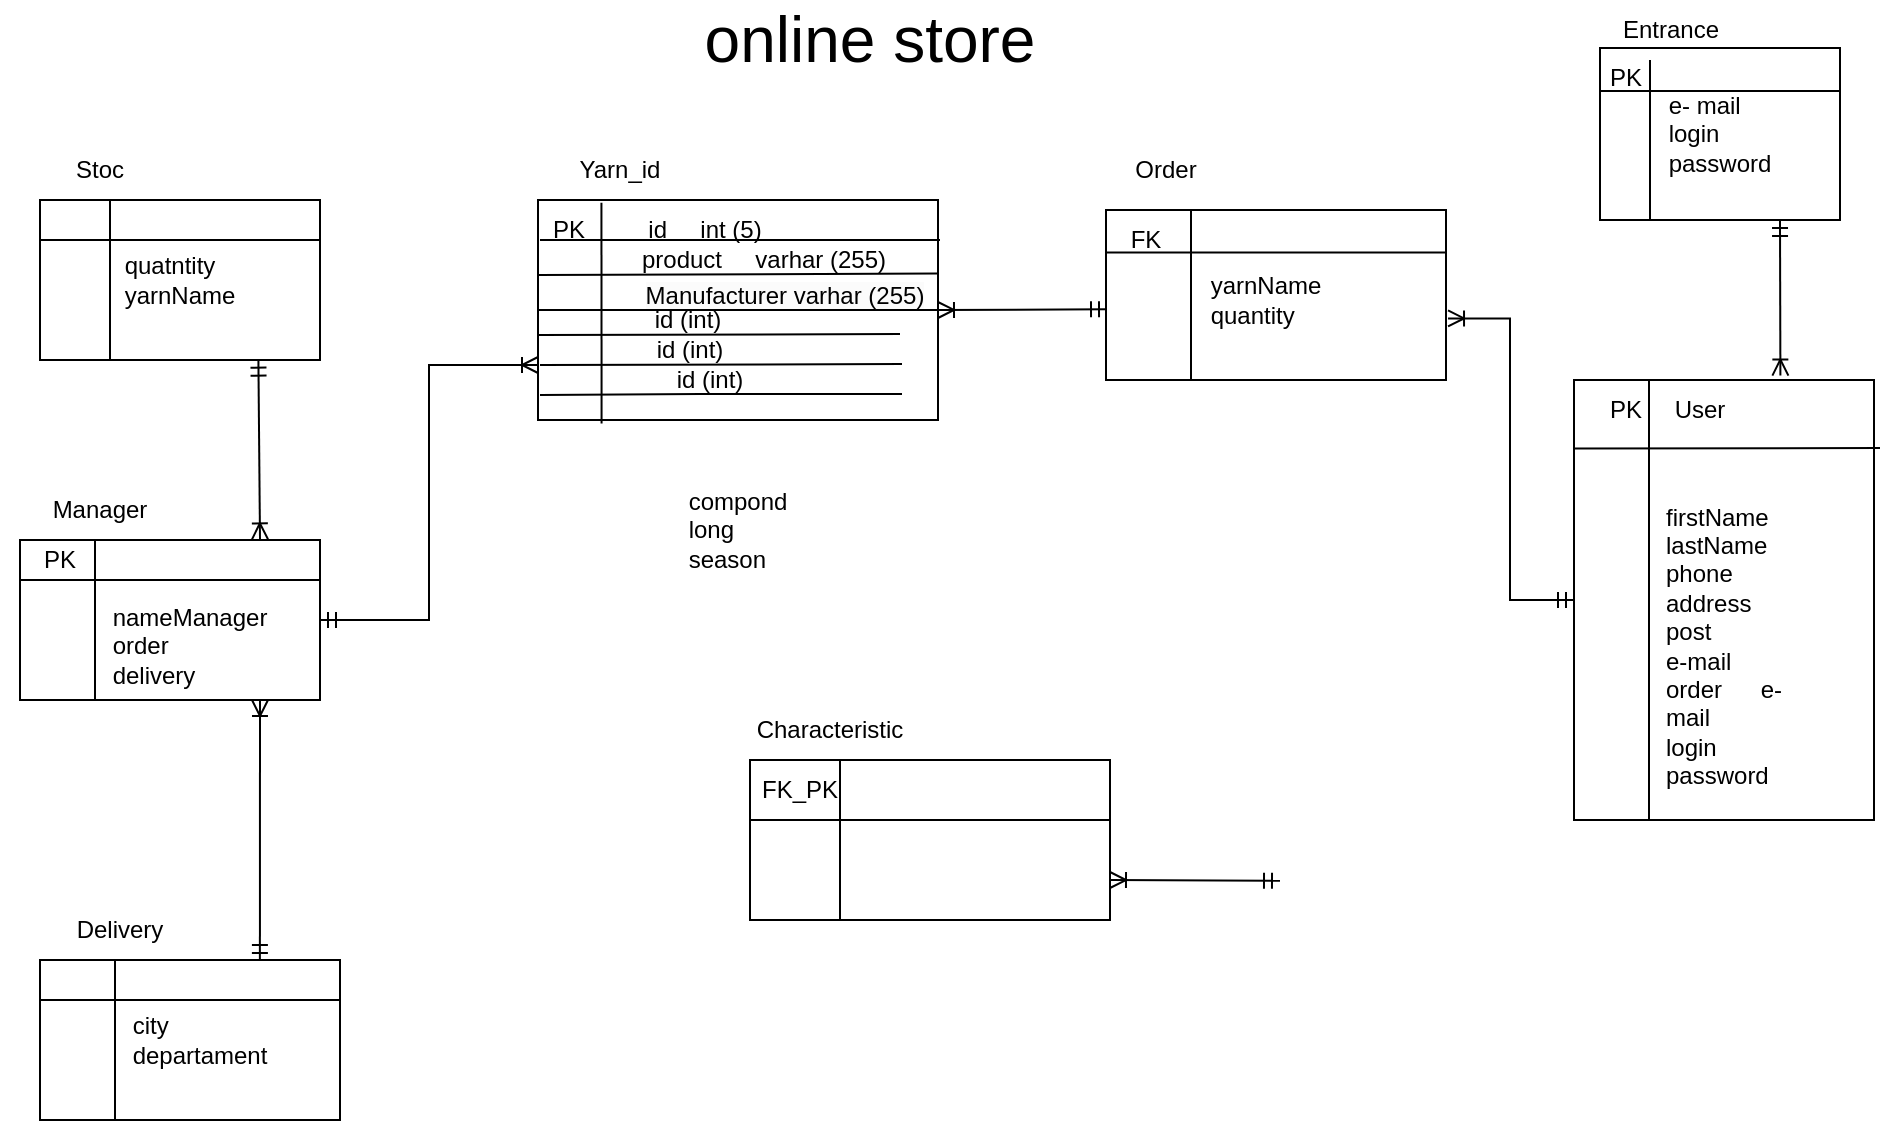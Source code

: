 <mxfile version="21.6.1" type="github">
  <diagram name="Страница 1" id="T4Ymd4aeEVdObeijaIQG">
    <mxGraphModel dx="1172" dy="157" grid="1" gridSize="10" guides="1" tooltips="1" connect="1" arrows="1" fold="1" page="1" pageScale="1" pageWidth="827" pageHeight="1169" math="0" shadow="0">
      <root>
        <mxCell id="0" />
        <mxCell id="1" parent="0" />
        <mxCell id="0Lf7RoLiXzNrAuDKem5A-1" value="&lt;div style=&quot;text-align: left;&quot;&gt;&lt;span style=&quot;background-color: initial;&quot;&gt;e- mail&lt;/span&gt;&lt;/div&gt;&lt;div style=&quot;text-align: left;&quot;&gt;&lt;span style=&quot;background-color: initial;&quot;&gt;login&lt;/span&gt;&lt;/div&gt;&lt;div style=&quot;text-align: left;&quot;&gt;&lt;span style=&quot;background-color: initial;&quot;&gt;password&lt;/span&gt;&lt;/div&gt;" style="rounded=0;whiteSpace=wrap;html=1;" parent="1" vertex="1">
          <mxGeometry x="670" y="44" width="120" height="86" as="geometry" />
        </mxCell>
        <mxCell id="0Lf7RoLiXzNrAuDKem5A-4" value="" style="endArrow=none;html=1;rounded=0;entryX=1;entryY=0.25;entryDx=0;entryDy=0;exitX=0;exitY=0.25;exitDx=0;exitDy=0;" parent="1" source="0Lf7RoLiXzNrAuDKem5A-1" target="0Lf7RoLiXzNrAuDKem5A-1" edge="1">
          <mxGeometry width="50" height="50" relative="1" as="geometry">
            <mxPoint x="715" y="102" as="sourcePoint" />
            <mxPoint x="765" y="52" as="targetPoint" />
          </mxGeometry>
        </mxCell>
        <mxCell id="0Lf7RoLiXzNrAuDKem5A-5" value="" style="endArrow=none;html=1;rounded=0;" parent="1" edge="1">
          <mxGeometry width="50" height="50" relative="1" as="geometry">
            <mxPoint x="695" y="130" as="sourcePoint" />
            <mxPoint x="695" y="50" as="targetPoint" />
            <Array as="points">
              <mxPoint x="695" y="82" />
            </Array>
          </mxGeometry>
        </mxCell>
        <mxCell id="0Lf7RoLiXzNrAuDKem5A-6" value="Entrance" style="text;html=1;align=center;verticalAlign=middle;resizable=0;points=[];autosize=1;strokeColor=none;fillColor=none;" parent="1" vertex="1">
          <mxGeometry x="670" y="20" width="70" height="30" as="geometry" />
        </mxCell>
        <mxCell id="0Lf7RoLiXzNrAuDKem5A-7" value="PK" style="text;html=1;strokeColor=none;fillColor=none;align=center;verticalAlign=middle;whiteSpace=wrap;rounded=0;" parent="1" vertex="1">
          <mxGeometry x="653" y="44" width="60" height="30" as="geometry" />
        </mxCell>
        <mxCell id="0Lf7RoLiXzNrAuDKem5A-22" value="" style="rounded=0;whiteSpace=wrap;html=1;" parent="1" vertex="1">
          <mxGeometry x="657" y="210" width="150" height="220" as="geometry" />
        </mxCell>
        <mxCell id="0Lf7RoLiXzNrAuDKem5A-23" value="User" style="text;html=1;strokeColor=none;fillColor=none;align=center;verticalAlign=middle;whiteSpace=wrap;rounded=0;" parent="1" vertex="1">
          <mxGeometry x="690" y="210" width="60" height="30" as="geometry" />
        </mxCell>
        <mxCell id="0Lf7RoLiXzNrAuDKem5A-24" value="" style="endArrow=none;html=1;rounded=0;exitX=0.25;exitY=1;exitDx=0;exitDy=0;entryX=0.25;entryY=0;entryDx=0;entryDy=0;" parent="1" source="0Lf7RoLiXzNrAuDKem5A-22" target="0Lf7RoLiXzNrAuDKem5A-22" edge="1">
          <mxGeometry width="50" height="50" relative="1" as="geometry">
            <mxPoint x="698" y="230" as="sourcePoint" />
            <mxPoint x="748" y="180" as="targetPoint" />
          </mxGeometry>
        </mxCell>
        <mxCell id="0Lf7RoLiXzNrAuDKem5A-28" value="" style="endArrow=none;html=1;rounded=0;exitX=0.064;exitY=1.142;exitDx=0;exitDy=0;exitPerimeter=0;" parent="1" source="0Lf7RoLiXzNrAuDKem5A-29" edge="1">
          <mxGeometry width="50" height="50" relative="1" as="geometry">
            <mxPoint x="660" y="243" as="sourcePoint" />
            <mxPoint x="810" y="244" as="targetPoint" />
          </mxGeometry>
        </mxCell>
        <mxCell id="0Lf7RoLiXzNrAuDKem5A-29" value="PK" style="text;html=1;strokeColor=none;fillColor=none;align=center;verticalAlign=middle;whiteSpace=wrap;rounded=0;" parent="1" vertex="1">
          <mxGeometry x="653" y="210" width="60" height="30" as="geometry" />
        </mxCell>
        <mxCell id="0Lf7RoLiXzNrAuDKem5A-32" value="" style="rounded=0;whiteSpace=wrap;html=1;" parent="1" vertex="1">
          <mxGeometry x="139" y="120" width="200" height="110" as="geometry" />
        </mxCell>
        <mxCell id="0Lf7RoLiXzNrAuDKem5A-33" value="Yarn_id" style="text;html=1;strokeColor=none;fillColor=none;align=center;verticalAlign=middle;whiteSpace=wrap;rounded=0;" parent="1" vertex="1">
          <mxGeometry x="150" y="90" width="60" height="30" as="geometry" />
        </mxCell>
        <mxCell id="0Lf7RoLiXzNrAuDKem5A-35" value="" style="endArrow=none;html=1;rounded=0;exitX=0.159;exitY=1.016;exitDx=0;exitDy=0;entryX=0.831;entryY=0.044;entryDx=0;entryDy=0;exitPerimeter=0;entryPerimeter=0;" parent="1" source="0Lf7RoLiXzNrAuDKem5A-32" target="0Lf7RoLiXzNrAuDKem5A-37" edge="1">
          <mxGeometry width="50" height="50" relative="1" as="geometry">
            <mxPoint x="410" y="200" as="sourcePoint" />
            <mxPoint x="460" y="150" as="targetPoint" />
          </mxGeometry>
        </mxCell>
        <mxCell id="0Lf7RoLiXzNrAuDKem5A-37" value="PK" style="text;html=1;strokeColor=none;fillColor=none;align=center;verticalAlign=middle;whiteSpace=wrap;rounded=0;" parent="1" vertex="1">
          <mxGeometry x="130" y="120" width="49" height="30" as="geometry" />
        </mxCell>
        <mxCell id="0Lf7RoLiXzNrAuDKem5A-38" value="" style="rounded=0;whiteSpace=wrap;html=1;" parent="1" vertex="1">
          <mxGeometry x="245" y="400" width="180" height="80" as="geometry" />
        </mxCell>
        <mxCell id="0Lf7RoLiXzNrAuDKem5A-39" value="" style="endArrow=none;html=1;rounded=0;" parent="1" edge="1">
          <mxGeometry width="50" height="50" relative="1" as="geometry">
            <mxPoint x="245" y="430" as="sourcePoint" />
            <mxPoint x="425" y="430" as="targetPoint" />
          </mxGeometry>
        </mxCell>
        <mxCell id="0Lf7RoLiXzNrAuDKem5A-40" value="" style="endArrow=none;html=1;rounded=0;entryX=0.25;entryY=0;entryDx=0;entryDy=0;exitX=0.25;exitY=1;exitDx=0;exitDy=0;" parent="1" source="0Lf7RoLiXzNrAuDKem5A-38" target="0Lf7RoLiXzNrAuDKem5A-38" edge="1">
          <mxGeometry width="50" height="50" relative="1" as="geometry">
            <mxPoint x="515" y="510" as="sourcePoint" />
            <mxPoint x="565" y="460" as="targetPoint" />
          </mxGeometry>
        </mxCell>
        <mxCell id="0Lf7RoLiXzNrAuDKem5A-41" value="Characteristic" style="text;html=1;strokeColor=none;fillColor=none;align=center;verticalAlign=middle;whiteSpace=wrap;rounded=0;" parent="1" vertex="1">
          <mxGeometry x="255" y="370" width="60" height="30" as="geometry" />
        </mxCell>
        <mxCell id="0Lf7RoLiXzNrAuDKem5A-42" value="FK_PK" style="text;html=1;strokeColor=none;fillColor=none;align=center;verticalAlign=middle;whiteSpace=wrap;rounded=0;" parent="1" vertex="1">
          <mxGeometry x="240" y="400" width="60" height="30" as="geometry" />
        </mxCell>
        <mxCell id="0Lf7RoLiXzNrAuDKem5A-44" value="&lt;div style=&quot;text-align: left;&quot;&gt;&lt;span style=&quot;background-color: initial;&quot;&gt;compond&lt;/span&gt;&lt;/div&gt;&lt;div style=&quot;text-align: left;&quot;&gt;&lt;span style=&quot;background-color: initial;&quot;&gt;long&lt;/span&gt;&lt;/div&gt;&lt;div style=&quot;text-align: left;&quot;&gt;&lt;span style=&quot;background-color: initial;&quot;&gt;season&lt;/span&gt;&lt;/div&gt;" style="text;html=1;strokeColor=none;fillColor=none;align=center;verticalAlign=middle;whiteSpace=wrap;rounded=0;" parent="1" vertex="1">
          <mxGeometry x="209" y="270" width="60" height="30" as="geometry" />
        </mxCell>
        <mxCell id="0Lf7RoLiXzNrAuDKem5A-45" value="" style="rounded=0;whiteSpace=wrap;html=1;" parent="1" vertex="1">
          <mxGeometry x="-110" y="120" width="140" height="80" as="geometry" />
        </mxCell>
        <mxCell id="0Lf7RoLiXzNrAuDKem5A-47" value="" style="rounded=0;whiteSpace=wrap;html=1;" parent="1" vertex="1">
          <mxGeometry x="423" y="125" width="170" height="85" as="geometry" />
        </mxCell>
        <mxCell id="0Lf7RoLiXzNrAuDKem5A-48" value="" style="rounded=0;whiteSpace=wrap;html=1;" parent="1" vertex="1">
          <mxGeometry x="-110" y="500" width="150" height="80" as="geometry" />
        </mxCell>
        <mxCell id="0Lf7RoLiXzNrAuDKem5A-50" value="Order" style="text;html=1;strokeColor=none;fillColor=none;align=center;verticalAlign=middle;whiteSpace=wrap;rounded=0;" parent="1" vertex="1">
          <mxGeometry x="423" y="90" width="60" height="30" as="geometry" />
        </mxCell>
        <mxCell id="0Lf7RoLiXzNrAuDKem5A-51" value="" style="endArrow=none;html=1;rounded=0;exitX=0;exitY=0.25;exitDx=0;exitDy=0;entryX=1;entryY=0.25;entryDx=0;entryDy=0;" parent="1" source="0Lf7RoLiXzNrAuDKem5A-47" target="0Lf7RoLiXzNrAuDKem5A-47" edge="1">
          <mxGeometry width="50" height="50" relative="1" as="geometry">
            <mxPoint x="483" y="180" as="sourcePoint" />
            <mxPoint x="533" y="130" as="targetPoint" />
          </mxGeometry>
        </mxCell>
        <mxCell id="0Lf7RoLiXzNrAuDKem5A-52" value="" style="endArrow=none;html=1;rounded=0;entryX=0.25;entryY=0;entryDx=0;entryDy=0;exitX=0.25;exitY=1;exitDx=0;exitDy=0;" parent="1" source="0Lf7RoLiXzNrAuDKem5A-47" target="0Lf7RoLiXzNrAuDKem5A-47" edge="1">
          <mxGeometry width="50" height="50" relative="1" as="geometry">
            <mxPoint x="483" y="180" as="sourcePoint" />
            <mxPoint x="533" y="130" as="targetPoint" />
          </mxGeometry>
        </mxCell>
        <mxCell id="0Lf7RoLiXzNrAuDKem5A-53" value="yarnName&lt;br&gt;&lt;div style=&quot;text-align: left;&quot;&gt;&lt;span style=&quot;background-color: initial;&quot;&gt;quantity&lt;/span&gt;&lt;/div&gt;" style="text;html=1;strokeColor=none;fillColor=none;align=center;verticalAlign=middle;whiteSpace=wrap;rounded=0;" parent="1" vertex="1">
          <mxGeometry x="473" y="155" width="60" height="30" as="geometry" />
        </mxCell>
        <mxCell id="0Lf7RoLiXzNrAuDKem5A-54" value="FK" style="text;html=1;strokeColor=none;fillColor=none;align=center;verticalAlign=middle;whiteSpace=wrap;rounded=0;" parent="1" vertex="1">
          <mxGeometry x="413" y="125" width="60" height="30" as="geometry" />
        </mxCell>
        <mxCell id="0Lf7RoLiXzNrAuDKem5A-57" value="Delivery" style="text;html=1;strokeColor=none;fillColor=none;align=center;verticalAlign=middle;whiteSpace=wrap;rounded=0;" parent="1" vertex="1">
          <mxGeometry x="-100" y="470" width="60" height="30" as="geometry" />
        </mxCell>
        <mxCell id="0Lf7RoLiXzNrAuDKem5A-58" value="" style="endArrow=none;html=1;rounded=0;entryX=0.25;entryY=0;entryDx=0;entryDy=0;exitX=0.25;exitY=1;exitDx=0;exitDy=0;" parent="1" source="0Lf7RoLiXzNrAuDKem5A-48" target="0Lf7RoLiXzNrAuDKem5A-48" edge="1">
          <mxGeometry width="50" height="50" relative="1" as="geometry">
            <mxPoint x="-50" y="630" as="sourcePoint" />
            <mxPoint y="580" as="targetPoint" />
          </mxGeometry>
        </mxCell>
        <mxCell id="0Lf7RoLiXzNrAuDKem5A-59" value="" style="endArrow=none;html=1;rounded=0;exitX=0;exitY=0.25;exitDx=0;exitDy=0;exitPerimeter=0;entryX=1;entryY=0.25;entryDx=0;entryDy=0;" parent="1" source="0Lf7RoLiXzNrAuDKem5A-48" target="0Lf7RoLiXzNrAuDKem5A-48" edge="1">
          <mxGeometry width="50" height="50" relative="1" as="geometry">
            <mxPoint x="-50" y="630" as="sourcePoint" />
            <mxPoint y="580" as="targetPoint" />
          </mxGeometry>
        </mxCell>
        <mxCell id="0Lf7RoLiXzNrAuDKem5A-60" value="&lt;div style=&quot;text-align: left;&quot;&gt;&lt;span style=&quot;background-color: initial;&quot;&gt;city&lt;/span&gt;&lt;/div&gt;&lt;div style=&quot;text-align: left;&quot;&gt;&lt;span style=&quot;background-color: initial;&quot;&gt;departament&lt;/span&gt;&lt;/div&gt;" style="text;html=1;strokeColor=none;fillColor=none;align=center;verticalAlign=middle;whiteSpace=wrap;rounded=0;" parent="1" vertex="1">
          <mxGeometry x="-60" y="525" width="60" height="30" as="geometry" />
        </mxCell>
        <mxCell id="0Lf7RoLiXzNrAuDKem5A-61" value="&lt;div style=&quot;text-align: left;&quot;&gt;&lt;span style=&quot;background-color: initial;&quot;&gt;firstName&lt;/span&gt;&lt;/div&gt;&lt;div style=&quot;text-align: left;&quot;&gt;&lt;span style=&quot;background-color: initial;&quot;&gt;lastName&lt;/span&gt;&lt;/div&gt;&lt;div style=&quot;text-align: left;&quot;&gt;&lt;span style=&quot;background-color: initial;&quot;&gt;phone&lt;/span&gt;&lt;/div&gt;&lt;div style=&quot;text-align: left;&quot;&gt;&lt;span style=&quot;background-color: initial;&quot;&gt;address&lt;/span&gt;&lt;/div&gt;&lt;div style=&quot;text-align: left;&quot;&gt;&lt;span style=&quot;background-color: initial;&quot;&gt;post&lt;/span&gt;&lt;/div&gt;&lt;div style=&quot;text-align: left;&quot;&gt;&lt;span style=&quot;background-color: initial;&quot;&gt;e-mail&lt;/span&gt;&lt;/div&gt;&lt;div style=&quot;text-align: justify;&quot;&gt;&lt;span style=&quot;background-color: initial;&quot;&gt;order&amp;nbsp;&lt;/span&gt;e- mail&lt;/div&gt;&lt;div style=&quot;border-color: var(--border-color); text-align: left;&quot;&gt;&lt;span style=&quot;border-color: var(--border-color); background-color: initial;&quot;&gt;login&lt;/span&gt;&lt;/div&gt;&lt;div style=&quot;border-color: var(--border-color); text-align: left;&quot;&gt;&lt;span style=&quot;border-color: var(--border-color); background-color: initial;&quot;&gt;password&lt;/span&gt;&lt;/div&gt;" style="text;html=1;strokeColor=none;fillColor=none;align=center;verticalAlign=middle;whiteSpace=wrap;rounded=0;" parent="1" vertex="1">
          <mxGeometry x="702" y="327.5" width="60" height="30" as="geometry" />
        </mxCell>
        <mxCell id="0Lf7RoLiXzNrAuDKem5A-62" value="Stoc" style="text;html=1;strokeColor=none;fillColor=none;align=center;verticalAlign=middle;whiteSpace=wrap;rounded=0;" parent="1" vertex="1">
          <mxGeometry x="-110" y="90" width="60" height="30" as="geometry" />
        </mxCell>
        <mxCell id="0Lf7RoLiXzNrAuDKem5A-63" value="" style="endArrow=none;html=1;rounded=0;exitX=0;exitY=0.25;exitDx=0;exitDy=0;entryX=1;entryY=0.25;entryDx=0;entryDy=0;" parent="1" source="0Lf7RoLiXzNrAuDKem5A-45" target="0Lf7RoLiXzNrAuDKem5A-45" edge="1">
          <mxGeometry width="50" height="50" relative="1" as="geometry">
            <mxPoint x="130" y="220" as="sourcePoint" />
            <mxPoint x="180" y="170" as="targetPoint" />
          </mxGeometry>
        </mxCell>
        <mxCell id="0Lf7RoLiXzNrAuDKem5A-64" value="" style="endArrow=none;html=1;rounded=0;entryX=0.25;entryY=0;entryDx=0;entryDy=0;exitX=0.25;exitY=1;exitDx=0;exitDy=0;" parent="1" source="0Lf7RoLiXzNrAuDKem5A-45" target="0Lf7RoLiXzNrAuDKem5A-45" edge="1">
          <mxGeometry width="50" height="50" relative="1" as="geometry">
            <mxPoint x="130" y="220" as="sourcePoint" />
            <mxPoint x="180" y="170" as="targetPoint" />
          </mxGeometry>
        </mxCell>
        <mxCell id="0Lf7RoLiXzNrAuDKem5A-67" value="&lt;div style=&quot;text-align: left;&quot;&gt;&lt;span style=&quot;background-color: initial;&quot;&gt;quatntity&lt;/span&gt;&lt;/div&gt;yarnName" style="text;html=1;strokeColor=none;fillColor=none;align=center;verticalAlign=middle;whiteSpace=wrap;rounded=0;" parent="1" vertex="1">
          <mxGeometry x="-105" y="135" width="130" height="50" as="geometry" />
        </mxCell>
        <mxCell id="0Lf7RoLiXzNrAuDKem5A-77" value="" style="rounded=0;whiteSpace=wrap;html=1;" parent="1" vertex="1">
          <mxGeometry x="-120" y="290" width="150" height="80" as="geometry" />
        </mxCell>
        <mxCell id="0Lf7RoLiXzNrAuDKem5A-78" value="Manager" style="text;html=1;strokeColor=none;fillColor=none;align=center;verticalAlign=middle;whiteSpace=wrap;rounded=0;" parent="1" vertex="1">
          <mxGeometry x="-110" y="260" width="60" height="30" as="geometry" />
        </mxCell>
        <mxCell id="0Lf7RoLiXzNrAuDKem5A-79" value="" style="endArrow=none;html=1;rounded=0;entryX=0.25;entryY=0;entryDx=0;entryDy=0;exitX=0.25;exitY=1;exitDx=0;exitDy=0;" parent="1" source="0Lf7RoLiXzNrAuDKem5A-77" target="0Lf7RoLiXzNrAuDKem5A-77" edge="1">
          <mxGeometry width="50" height="50" relative="1" as="geometry">
            <mxPoint x="-60" y="420" as="sourcePoint" />
            <mxPoint x="-10" y="370" as="targetPoint" />
          </mxGeometry>
        </mxCell>
        <mxCell id="0Lf7RoLiXzNrAuDKem5A-80" value="" style="endArrow=none;html=1;rounded=0;exitX=0;exitY=0.25;exitDx=0;exitDy=0;exitPerimeter=0;entryX=1;entryY=0.25;entryDx=0;entryDy=0;" parent="1" source="0Lf7RoLiXzNrAuDKem5A-77" target="0Lf7RoLiXzNrAuDKem5A-77" edge="1">
          <mxGeometry width="50" height="50" relative="1" as="geometry">
            <mxPoint x="-60" y="420" as="sourcePoint" />
            <mxPoint x="-10" y="370" as="targetPoint" />
          </mxGeometry>
        </mxCell>
        <mxCell id="0Lf7RoLiXzNrAuDKem5A-81" value="&lt;div style=&quot;text-align: left;&quot;&gt;nameManager&lt;/div&gt;&lt;div style=&quot;text-align: left;&quot;&gt;order&lt;/div&gt;&lt;div style=&quot;text-align: left;&quot;&gt;delivery&lt;/div&gt;" style="text;html=1;strokeColor=none;fillColor=none;align=center;verticalAlign=middle;whiteSpace=wrap;rounded=0;" parent="1" vertex="1">
          <mxGeometry x="-70" y="315" width="70" height="55" as="geometry" />
        </mxCell>
        <mxCell id="0Lf7RoLiXzNrAuDKem5A-82" value="" style="endArrow=ERoneToMany;html=1;rounded=0;edgeStyle=orthogonalEdgeStyle;exitX=1;exitY=0.5;exitDx=0;exitDy=0;entryX=0;entryY=0.75;entryDx=0;entryDy=0;startArrow=ERmandOne;startFill=0;endFill=0;" parent="1" source="0Lf7RoLiXzNrAuDKem5A-77" target="0Lf7RoLiXzNrAuDKem5A-32" edge="1">
          <mxGeometry width="50" height="50" relative="1" as="geometry">
            <mxPoint x="310" y="300" as="sourcePoint" />
            <mxPoint x="110" y="180" as="targetPoint" />
          </mxGeometry>
        </mxCell>
        <mxCell id="0Lf7RoLiXzNrAuDKem5A-83" value="" style="endArrow=ERmandOne;html=1;rounded=0;exitX=1;exitY=1;exitDx=0;exitDy=0;entryX=0.733;entryY=0.007;entryDx=0;entryDy=0;endFill=0;startArrow=ERoneToMany;startFill=0;entryPerimeter=0;" parent="1" source="0Lf7RoLiXzNrAuDKem5A-81" target="0Lf7RoLiXzNrAuDKem5A-48" edge="1">
          <mxGeometry width="50" height="50" relative="1" as="geometry">
            <mxPoint x="310" y="300" as="sourcePoint" />
            <mxPoint x="360" y="250" as="targetPoint" />
          </mxGeometry>
        </mxCell>
        <mxCell id="0Lf7RoLiXzNrAuDKem5A-84" value="" style="endArrow=ERmandOne;html=1;rounded=0;entryX=0.78;entryY=0.998;entryDx=0;entryDy=0;exitX=0.8;exitY=-0.004;exitDx=0;exitDy=0;exitPerimeter=0;entryPerimeter=0;startArrow=ERoneToMany;startFill=0;endFill=0;" parent="1" source="0Lf7RoLiXzNrAuDKem5A-77" target="0Lf7RoLiXzNrAuDKem5A-45" edge="1">
          <mxGeometry width="50" height="50" relative="1" as="geometry">
            <mxPoint x="-4" y="291" as="sourcePoint" />
            <mxPoint x="360" y="250" as="targetPoint" />
          </mxGeometry>
        </mxCell>
        <mxCell id="0Lf7RoLiXzNrAuDKem5A-86" value="" style="endArrow=ERmandOne;html=1;rounded=0;exitX=1;exitY=0.75;exitDx=0;exitDy=0;entryX=0;entryY=0.71;entryDx=0;entryDy=0;entryPerimeter=0;startArrow=ERoneToMany;startFill=0;endFill=0;" parent="1" source="0Lf7RoLiXzNrAuDKem5A-38" edge="1">
          <mxGeometry width="50" height="50" relative="1" as="geometry">
            <mxPoint x="310" y="300" as="sourcePoint" />
            <mxPoint x="510" y="460.35" as="targetPoint" />
          </mxGeometry>
        </mxCell>
        <mxCell id="0Lf7RoLiXzNrAuDKem5A-87" value="" style="endArrow=ERoneToMany;html=1;rounded=0;exitX=0.75;exitY=1;exitDx=0;exitDy=0;entryX=0.688;entryY=-0.01;entryDx=0;entryDy=0;entryPerimeter=0;endFill=0;startArrow=ERmandOne;startFill=0;" parent="1" source="0Lf7RoLiXzNrAuDKem5A-1" target="0Lf7RoLiXzNrAuDKem5A-22" edge="1">
          <mxGeometry width="50" height="50" relative="1" as="geometry">
            <mxPoint x="310" y="300" as="sourcePoint" />
            <mxPoint x="360" y="250" as="targetPoint" />
          </mxGeometry>
        </mxCell>
        <mxCell id="0Lf7RoLiXzNrAuDKem5A-88" value="" style="endArrow=ERmandOne;html=1;rounded=0;exitX=1;exitY=0.5;exitDx=0;exitDy=0;startArrow=ERoneToMany;startFill=0;endFill=0;entryX=0.003;entryY=0.584;entryDx=0;entryDy=0;entryPerimeter=0;" parent="1" source="0Lf7RoLiXzNrAuDKem5A-32" target="0Lf7RoLiXzNrAuDKem5A-47" edge="1">
          <mxGeometry width="50" height="50" relative="1" as="geometry">
            <mxPoint x="310" y="300" as="sourcePoint" />
            <mxPoint x="420" y="175" as="targetPoint" />
          </mxGeometry>
        </mxCell>
        <mxCell id="0Lf7RoLiXzNrAuDKem5A-89" value="" style="endArrow=ERmandOne;html=1;rounded=0;edgeStyle=orthogonalEdgeStyle;exitX=1.006;exitY=0.638;exitDx=0;exitDy=0;exitPerimeter=0;entryX=0;entryY=0.5;entryDx=0;entryDy=0;startArrow=ERoneToMany;startFill=0;endFill=0;" parent="1" source="0Lf7RoLiXzNrAuDKem5A-47" target="0Lf7RoLiXzNrAuDKem5A-22" edge="1">
          <mxGeometry width="50" height="50" relative="1" as="geometry">
            <mxPoint x="310" y="300" as="sourcePoint" />
            <mxPoint x="360" y="250" as="targetPoint" />
          </mxGeometry>
        </mxCell>
        <mxCell id="0Lf7RoLiXzNrAuDKem5A-92" value="PK" style="text;html=1;strokeColor=none;fillColor=none;align=center;verticalAlign=middle;whiteSpace=wrap;rounded=0;" parent="1" vertex="1">
          <mxGeometry x="-130" y="285" width="60" height="30" as="geometry" />
        </mxCell>
        <mxCell id="0Lf7RoLiXzNrAuDKem5A-95" value="&lt;font style=&quot;font-size: 32px;&quot;&gt;online store&lt;/font&gt;" style="text;html=1;strokeColor=none;fillColor=none;align=center;verticalAlign=middle;whiteSpace=wrap;rounded=0;" parent="1" vertex="1">
          <mxGeometry x="150" y="20" width="310" height="40" as="geometry" />
        </mxCell>
        <mxCell id="pk9TiOUVp1RMb6NfwxUh-2" value="" style="endArrow=none;html=1;rounded=0;exitX=0.204;exitY=0.667;exitDx=0;exitDy=0;exitPerimeter=0;" edge="1" parent="1" source="0Lf7RoLiXzNrAuDKem5A-37">
          <mxGeometry width="50" height="50" relative="1" as="geometry">
            <mxPoint x="140" y="140" as="sourcePoint" />
            <mxPoint x="340" y="140" as="targetPoint" />
          </mxGeometry>
        </mxCell>
        <mxCell id="pk9TiOUVp1RMb6NfwxUh-3" value="id&amp;nbsp; &amp;nbsp; &amp;nbsp;int (5)" style="text;html=1;strokeColor=none;fillColor=none;align=center;verticalAlign=middle;whiteSpace=wrap;rounded=0;" vertex="1" parent="1">
          <mxGeometry x="185" y="120" width="75" height="30" as="geometry" />
        </mxCell>
        <mxCell id="pk9TiOUVp1RMb6NfwxUh-5" value="" style="endArrow=none;html=1;rounded=0;exitX=0;exitY=0.75;exitDx=0;exitDy=0;entryX=0.991;entryY=0.393;entryDx=0;entryDy=0;entryPerimeter=0;" edge="1" parent="1" target="pk9TiOUVp1RMb6NfwxUh-9">
          <mxGeometry width="50" height="50" relative="1" as="geometry">
            <mxPoint x="139" y="157.5" as="sourcePoint" />
            <mxPoint x="320" y="157" as="targetPoint" />
          </mxGeometry>
        </mxCell>
        <mxCell id="pk9TiOUVp1RMb6NfwxUh-6" value="product&amp;nbsp; &amp;nbsp; &amp;nbsp;varhar (255)" style="text;html=1;strokeColor=none;fillColor=none;align=center;verticalAlign=middle;whiteSpace=wrap;rounded=0;" vertex="1" parent="1">
          <mxGeometry x="189" y="135" width="126" height="30" as="geometry" />
        </mxCell>
        <mxCell id="pk9TiOUVp1RMb6NfwxUh-9" value="&lt;br&gt;&lt;span style=&quot;color: rgb(0, 0, 0); font-family: Helvetica; font-size: 12px; font-style: normal; font-variant-ligatures: normal; font-variant-caps: normal; font-weight: 400; letter-spacing: normal; orphans: 2; text-align: center; text-indent: 0px; text-transform: none; widows: 2; word-spacing: 0px; -webkit-text-stroke-width: 0px; background-color: rgb(251, 251, 251); text-decoration-thickness: initial; text-decoration-style: initial; text-decoration-color: initial; float: none; display: inline !important;&quot;&gt;Manufacturer varhar (255)&lt;/span&gt;&lt;br&gt;" style="text;html=1;strokeColor=none;fillColor=none;align=center;verticalAlign=middle;whiteSpace=wrap;rounded=0;" vertex="1" parent="1">
          <mxGeometry x="185" y="145" width="155" height="30" as="geometry" />
        </mxCell>
        <mxCell id="pk9TiOUVp1RMb6NfwxUh-11" value="" style="endArrow=none;html=1;rounded=0;exitX=0;exitY=0.75;exitDx=0;exitDy=0;entryX=1.008;entryY=0.199;entryDx=0;entryDy=0;entryPerimeter=0;" edge="1" parent="1">
          <mxGeometry width="50" height="50" relative="1" as="geometry">
            <mxPoint x="139" y="187.5" as="sourcePoint" />
            <mxPoint x="320" y="187" as="targetPoint" />
          </mxGeometry>
        </mxCell>
        <mxCell id="pk9TiOUVp1RMb6NfwxUh-12" value="id (int)" style="text;html=1;strokeColor=none;fillColor=none;align=center;verticalAlign=middle;whiteSpace=wrap;rounded=0;" vertex="1" parent="1">
          <mxGeometry x="184" y="165" width="60" height="30" as="geometry" />
        </mxCell>
        <mxCell id="pk9TiOUVp1RMb6NfwxUh-14" value="" style="endArrow=none;html=1;rounded=0;exitX=0;exitY=0.75;exitDx=0;exitDy=0;entryX=1.008;entryY=0.199;entryDx=0;entryDy=0;entryPerimeter=0;" edge="1" parent="1">
          <mxGeometry width="50" height="50" relative="1" as="geometry">
            <mxPoint x="140" y="202.5" as="sourcePoint" />
            <mxPoint x="321" y="202" as="targetPoint" />
          </mxGeometry>
        </mxCell>
        <mxCell id="pk9TiOUVp1RMb6NfwxUh-15" value="id (int)" style="text;html=1;strokeColor=none;fillColor=none;align=center;verticalAlign=middle;whiteSpace=wrap;rounded=0;" vertex="1" parent="1">
          <mxGeometry x="185" y="180" width="60" height="30" as="geometry" />
        </mxCell>
        <mxCell id="pk9TiOUVp1RMb6NfwxUh-17" value="" style="endArrow=none;html=1;rounded=0;exitX=0;exitY=0.75;exitDx=0;exitDy=0;entryX=1.008;entryY=0.199;entryDx=0;entryDy=0;entryPerimeter=0;" edge="1" parent="1">
          <mxGeometry width="50" height="50" relative="1" as="geometry">
            <mxPoint x="140" y="217.5" as="sourcePoint" />
            <mxPoint x="321" y="217" as="targetPoint" />
            <Array as="points">
              <mxPoint x="220" y="217" />
            </Array>
          </mxGeometry>
        </mxCell>
        <mxCell id="pk9TiOUVp1RMb6NfwxUh-18" value="id (int)" style="text;html=1;strokeColor=none;fillColor=none;align=center;verticalAlign=middle;whiteSpace=wrap;rounded=0;" vertex="1" parent="1">
          <mxGeometry x="195" y="195" width="60" height="30" as="geometry" />
        </mxCell>
        <mxCell id="pk9TiOUVp1RMb6NfwxUh-22" value="" style="endArrow=none;html=1;rounded=0;exitX=0;exitY=0.75;exitDx=0;exitDy=0;entryX=1;entryY=1;entryDx=0;entryDy=0;" edge="1" parent="1" target="pk9TiOUVp1RMb6NfwxUh-9">
          <mxGeometry width="50" height="50" relative="1" as="geometry">
            <mxPoint x="139" y="175" as="sourcePoint" />
            <mxPoint x="320" y="174.5" as="targetPoint" />
          </mxGeometry>
        </mxCell>
      </root>
    </mxGraphModel>
  </diagram>
</mxfile>
